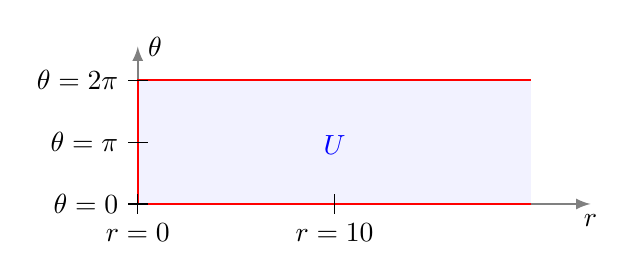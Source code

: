 ﻿\begin{tikzpicture}[scale=0.25]

\fill[blue!5] (0,0) rectangle (20,6.28);

 \node[blue] at (10,3) {$U$};

% Axes
\draw[->,>=latex,thick, gray] (0,0)--(23,0) node[below,black] {$r$};
\draw[->,>=latex,thick, gray] (0,0)--(0,8) node[right,black] {$\theta$};

 \draw[red, thick] (20,0) -- (0,0)--(0,6.28) --(20,6.28);

\draw[black] (0.5,0)--(-0.5,0) node[left]{$\theta=0$};
\draw[black] (0.5,3.14)--(-0.5,3.14) node[left]{$\theta=\pi$};
\draw[black] (0.5,2*3.14)--(-0.5,2*3.14) node[left]{$\theta=2\pi$};

\draw[black] (0,0.5)--(0,-0.5) node[below]{$r=0$};
\draw[black] (10,0.5)--(10,-0.5) node[below]{$r=10$};

\end{tikzpicture}
